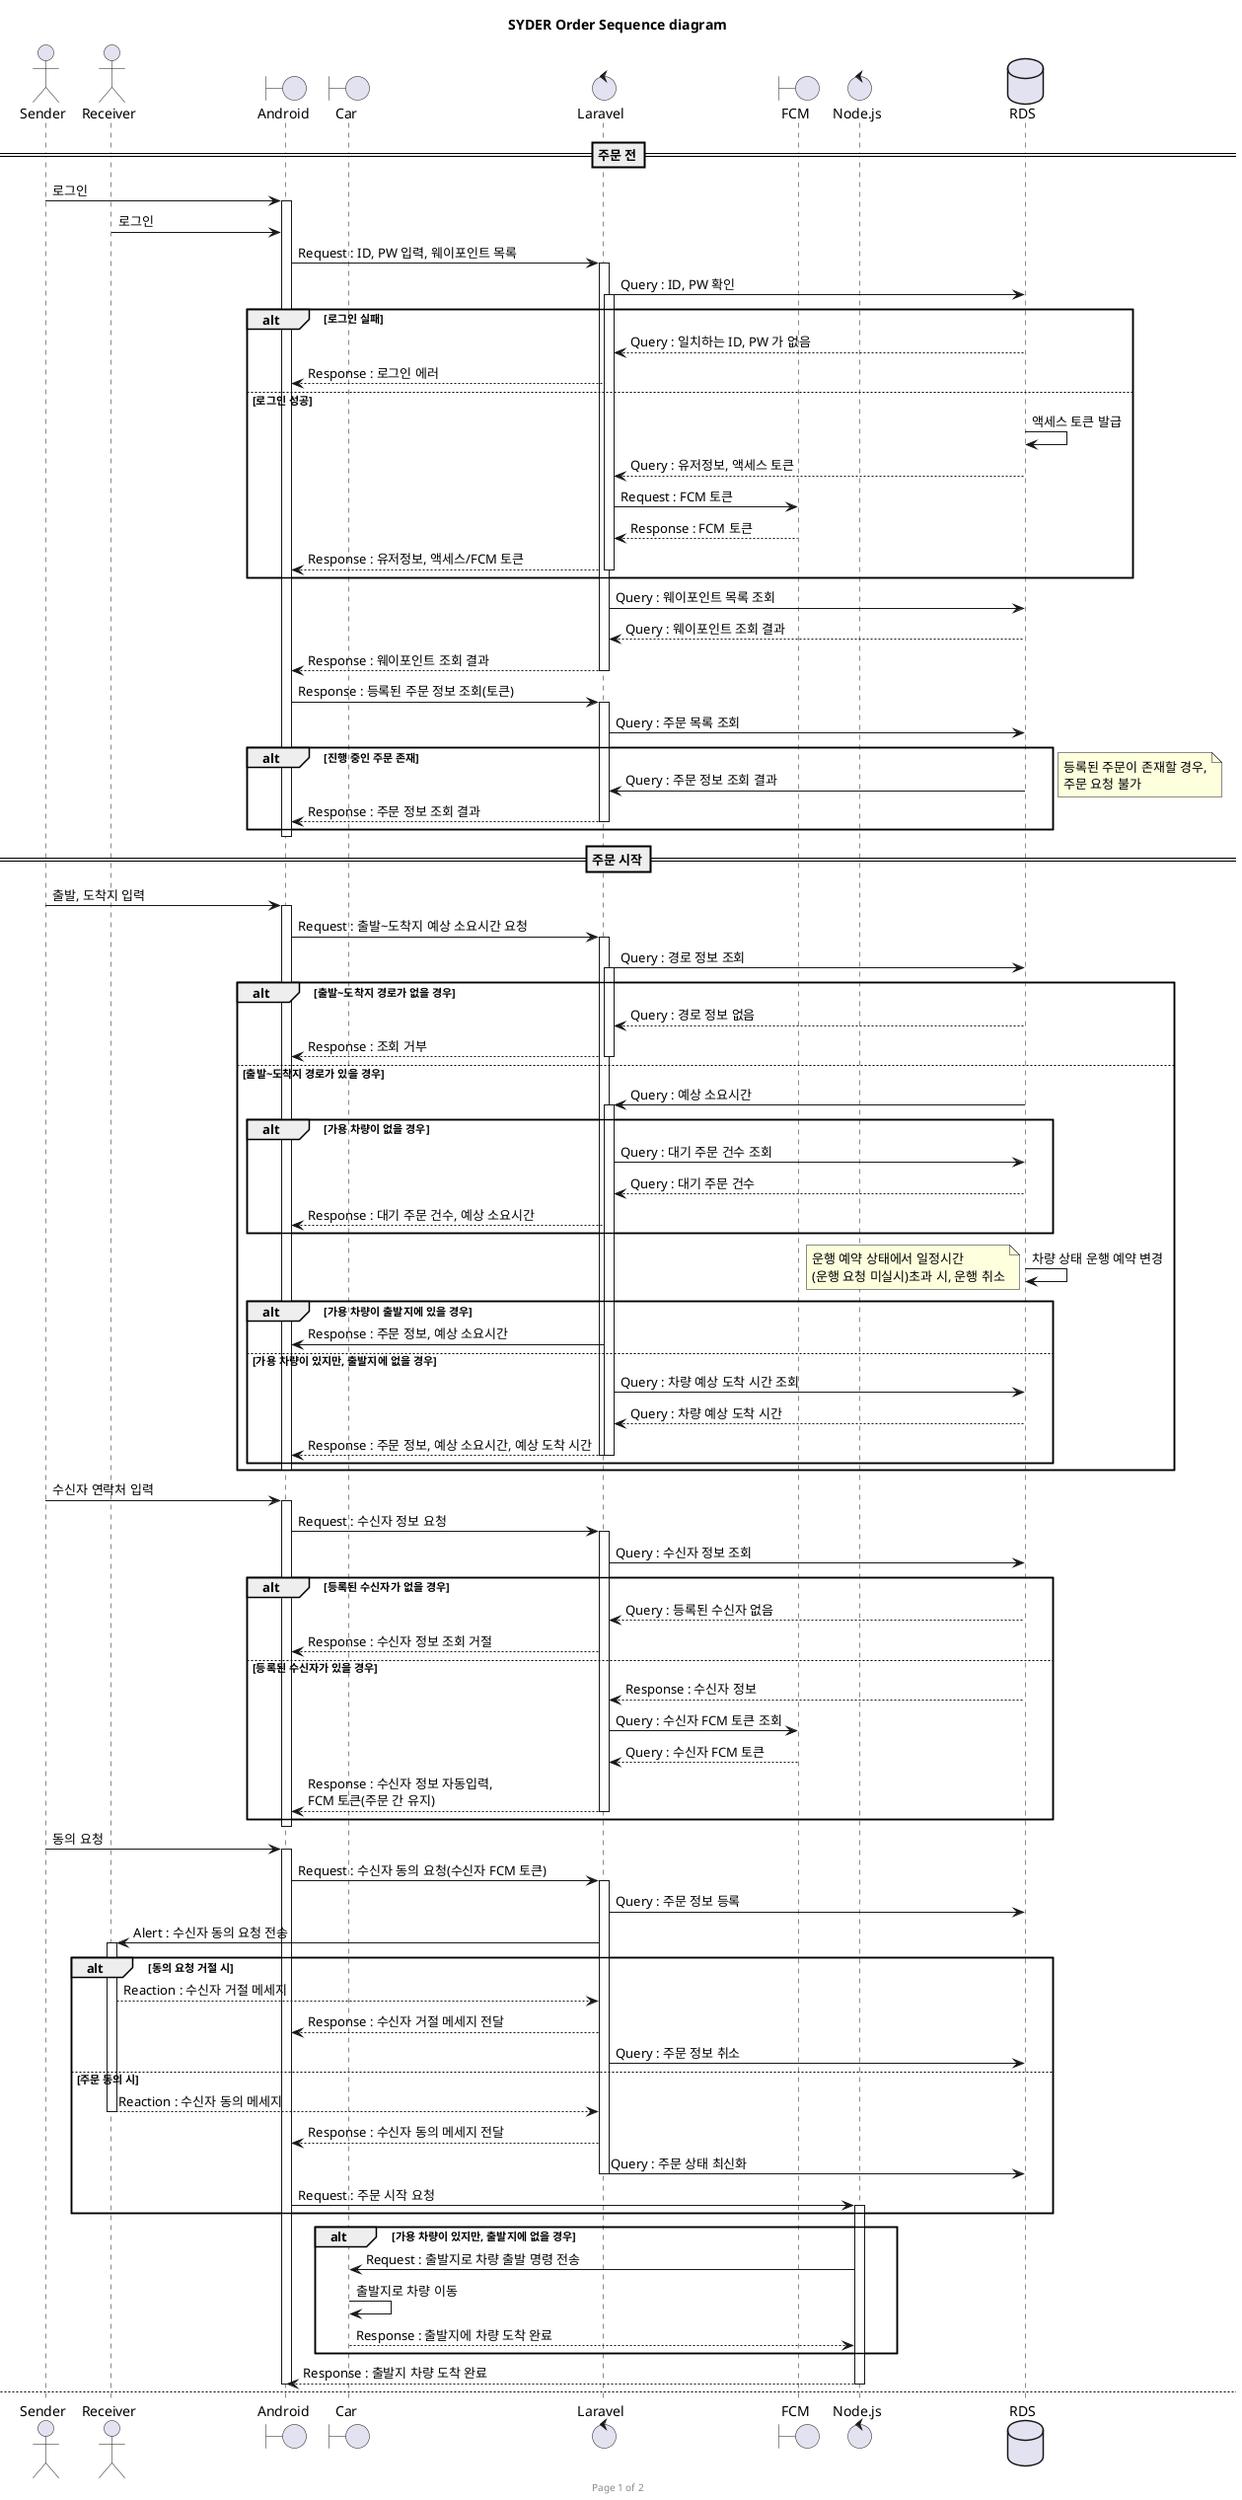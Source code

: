 @startuml

title SYDER Order Sequence diagram
footer Page %page% of %lastpage%

actor Sender
actor Receiver
boundary Android
boundary Car
control Laravel
boundary FCM
control Node.js
database RDS

==주문 전==
Sender -> Android : 로그인

activate Android
Receiver -> Android : 로그인

Android -> Laravel : Request : ID, PW 입력, 웨이포인트 목록
activate Laravel

Laravel -> RDS : Query : ID, PW 확인
activate Laravel

alt 로그인 실패
RDS --> Laravel : Query : 일치하는 ID, PW 가 없음
Laravel --> Android : Response : 로그인 에러

else 로그인 성공

RDS -> RDS : 액세스 토큰 발급

RDS --> Laravel : Query : 유저정보, 액세스 토큰
Laravel -> FCM : Request : FCM 토큰
FCM --> Laravel : Response : FCM 토큰
Laravel --> Android : Response : 유저정보, 액세스/FCM 토큰
deactivate Laravel
end

activate Laravel
Laravel -> RDS : Query : 웨이포인트 목록 조회
RDS --> Laravel : Query : 웨이포인트 조회 결과
Laravel --> Android : Response : 웨이포인트 조회 결과
deactivate Laravel

Android -> Laravel : Response : 등록된 주문 정보 조회(토큰)
activate Laravel

Laravel -> RDS : Query : 주문 목록 조회

alt 진행 중인 주문 존재
RDS -> Laravel : Query : 주문 정보 조회 결과
Laravel --> Android : Response : 주문 정보 조회 결과
deactivate Laravel
end

note right
등록된 주문이 존재할 경우,
주문 요청 불가
end note

deactivate Android

==주문 시작==

Sender -> Android : 출발, 도착지 입력

activate Android
Android -> Laravel : Request : 출발~도착지 예상 소요시간 요청

activate Laravel
Laravel -> RDS : Query : 경로 정보 조회
activate Laravel

alt 출발~도착지 경로가 없을 경우
RDS --> Laravel : Query : 경로 정보 없음
Laravel --> Android : Response : 조회 거부
deactivate Laravel

else 출발~도착지 경로가 있을 경우
RDS -> Laravel : Query : 예상 소요시간
activate Laravel

alt 가용 차량이 없을 경우
Laravel -> RDS : Query : 대기 주문 건수 조회
RDS --> Laravel : Query : 대기 주문 건수
Laravel --> Android : Response : 대기 주문 건수, 예상 소요시간
end

RDS -> RDS : 차량 상태 운행 예약 변경
note left
운행 예약 상태에서 일정시간
(운행 요청 미실시)초과 시, 운행 취소
end note

alt 가용 차량이 출발지에 있을 경우

Laravel -> Android : Response : 주문 정보, 예상 소요시간

else 가용 차량이 있지만, 출발지에 없을 경우
Laravel -> RDS : Query : 차량 예상 도착 시간 조회
RDS --> Laravel : Query : 차량 예상 도착 시간

Laravel --> Android : Response : 주문 정보, 예상 소요시간, 예상 도착 시간
deactivate Laravel
deactivate Laravel

end
deactivate Android

end

Sender -> Android : 수신자 연락처 입력
activate Android

Android -> Laravel : Request : 수신자 정보 요청
activate Laravel
Laravel -> RDS : Query : 수신자 정보 조회

alt 등록된 수신자가 없을 경우
    RDS --> Laravel : Query : 등록된 수신자 없음
    Laravel --> Android : Response : 수신자 정보 조회 거절
else 등록된 수신자가 있을 경우
    RDS --> Laravel : Response : 수신자 정보
    Laravel -> FCM : Query : 수신자 FCM 토큰 조회
    FCM --> Laravel : Query : 수신자 FCM 토큰
    Laravel --> Android : Response : 수신자 정보 자동입력,\nFCM 토큰(주문 간 유지)
deactivate Laravel
end
deactivate Android

Sender -> Android : 동의 요청

activate Android
    Android -> Laravel : Request : 수신자 동의 요청(수신자 FCM 토큰)
    activate Laravel
    Laravel -> RDS : Query : 주문 정보 등록
    Laravel -> Receiver : Alert : 수신자 동의 요청 전송
    activate Receiver

alt 동의 요청 거절 시
    Receiver --> Laravel : Reaction : 수신자 거절 메세지
    Laravel --> Android : Response : 수신자 거절 메세지 전달
    Laravel -> RDS : Query : 주문 정보 취소
else 주문 동의 시

Receiver --> Laravel : Reaction : 수신자 동의 메세지
deactivate Receiver
Laravel --> Android : Response : 수신자 동의 메세지 전달

Laravel -> RDS : Query : 주문 상태 최신화
deactivate Laravel

Android -> Node.js : Request : 주문 시작 요청
activate Node.js
end

alt 가용 차량이 있지만, 출발지에 없을 경우

Node.js -> Car : Request : 출발지로 차량 출발 명령 전송
Car -> Car : 출발지로 차량 이동
Car --> Node.js : Response : 출발지에 차량 도착 완료
end

Node.js --> Android : Response : 출발지 차량 도착 완료
deactivate Node.js
deactivate Android

newpage

==차량 출발==

Sender <--> Car : QR코드 확인
Sender -> Android : QR코드 인증
activate Android
Android -> Laravel : Request : QR코드 인증을 통한 주문 정보 확인 요청
activate Laravel
Laravel -> RDS : Query : 주문 정보 조회
alt 등록된 주문 정보 없을 경우
RDS --> Laravel : Query : 등록된 주문 정보 없음
Laravel --> Android : Response : 정보 확인 거절
end
RDS --> Laravel : Query : 주문 정보
Laravel --> Android : Response : 주문 정보 전송
deactivate Laravel

Android -> Node.js : Request : 차량 개방 요청
activate Node.js
Node.js --> Car : Alert : 차량 개방 요청 전송
activate Car
    Car -> Car : 차량 개방
    activate Car
    Sender <--> Car : 차량에 물건 적재
    deactivate Car
    Android -> Node.js : Request : 차량 출발 요청
deactivate Android

Node.js --> Car : Alert : 차량 출발 명령 전송
Car -> Node.js : Reaction : 차량 출발
deactivate Car

Node.js --> Receiver : Alert : 차량 출발 전달
Node.js -> RDS : Query : 주문 정보 최신화
deactivate Node.js

==차량 이동==
alt See Sender and Receiver 실시간 좌표
Sender -> Android : Request 실시간 차량 위치
activate Sender
activate Android
Android -> Node.js : Request 실시간 차량 위치
deactivate Android
activate Node.js
Node.js -> Car : Response 실시간 차량 위치
deactivate Node.js
activate Car
Car -> Node.js : Response 실시간 이동 좌표
deactivate Car
activate Node.js
Node.js -> Android   : Response : Query 실시간 이동 좌표
deactivate Node.js
activate Android
Android -> Sender : Response : 실시간 차량 위치
deactivate Android
deactivate Sender
end

==차량 도착==
alt Car arrive for Receiver

Car --> Node.js : Response : 차량 도착
activate Car
activate Node.js
Node.js -> Android: Response : 차량 도착
deactivate Node.js
activate Android
Android -> Sender : Response : 차량 도착 알림
activate Android
Android -> Receiver : Response : 차량 도착 알림
deactivate Android
deactivate Car


 alt QR코드 인식 O
    Receiver -> Android : Request QR코드
    activate Android
    Android -> Laravel:Request : Request :QR코드 정보
    activate Laravel
    Laravel-> Node.js : Response :차량 개방 여부
    deactivate Laravel
    activate Node.js
    Node.js -> Car : Request : 차량 개방
    deactivate Node.js
    activate Car
    Car -->Car: Response : Open Car
    Car --> Node.js : Response : 차량 도착 완료
    deactivate Car

else QR코드 인식 X
Android  -> Laravel : Request :QR코드 정보
Laravel --> Android  : Response : 거절
deactivate Android
end





Receiver -> Android : Request : 수신 완료
activate Receiver
activate Android
Android -> Node.js : Request 수신 완료
deactivate Android
activate Node.js
Node.js -> Car : Request 수신 완료
deactivate Node.js
activate Car
Car --> Node.js : Response :수신자가 수신 완료
deactivate Car
activate Node.js
Node.js --> Laravel :Response : 수신완료정보
deactivate Node.js
activate Laravel
Laravel --> Sender : Response : 수신완료
Laravel --> Receiver : Response : 수신완료
deactivate Laravel
deactivate Receiver

end



@endduml

